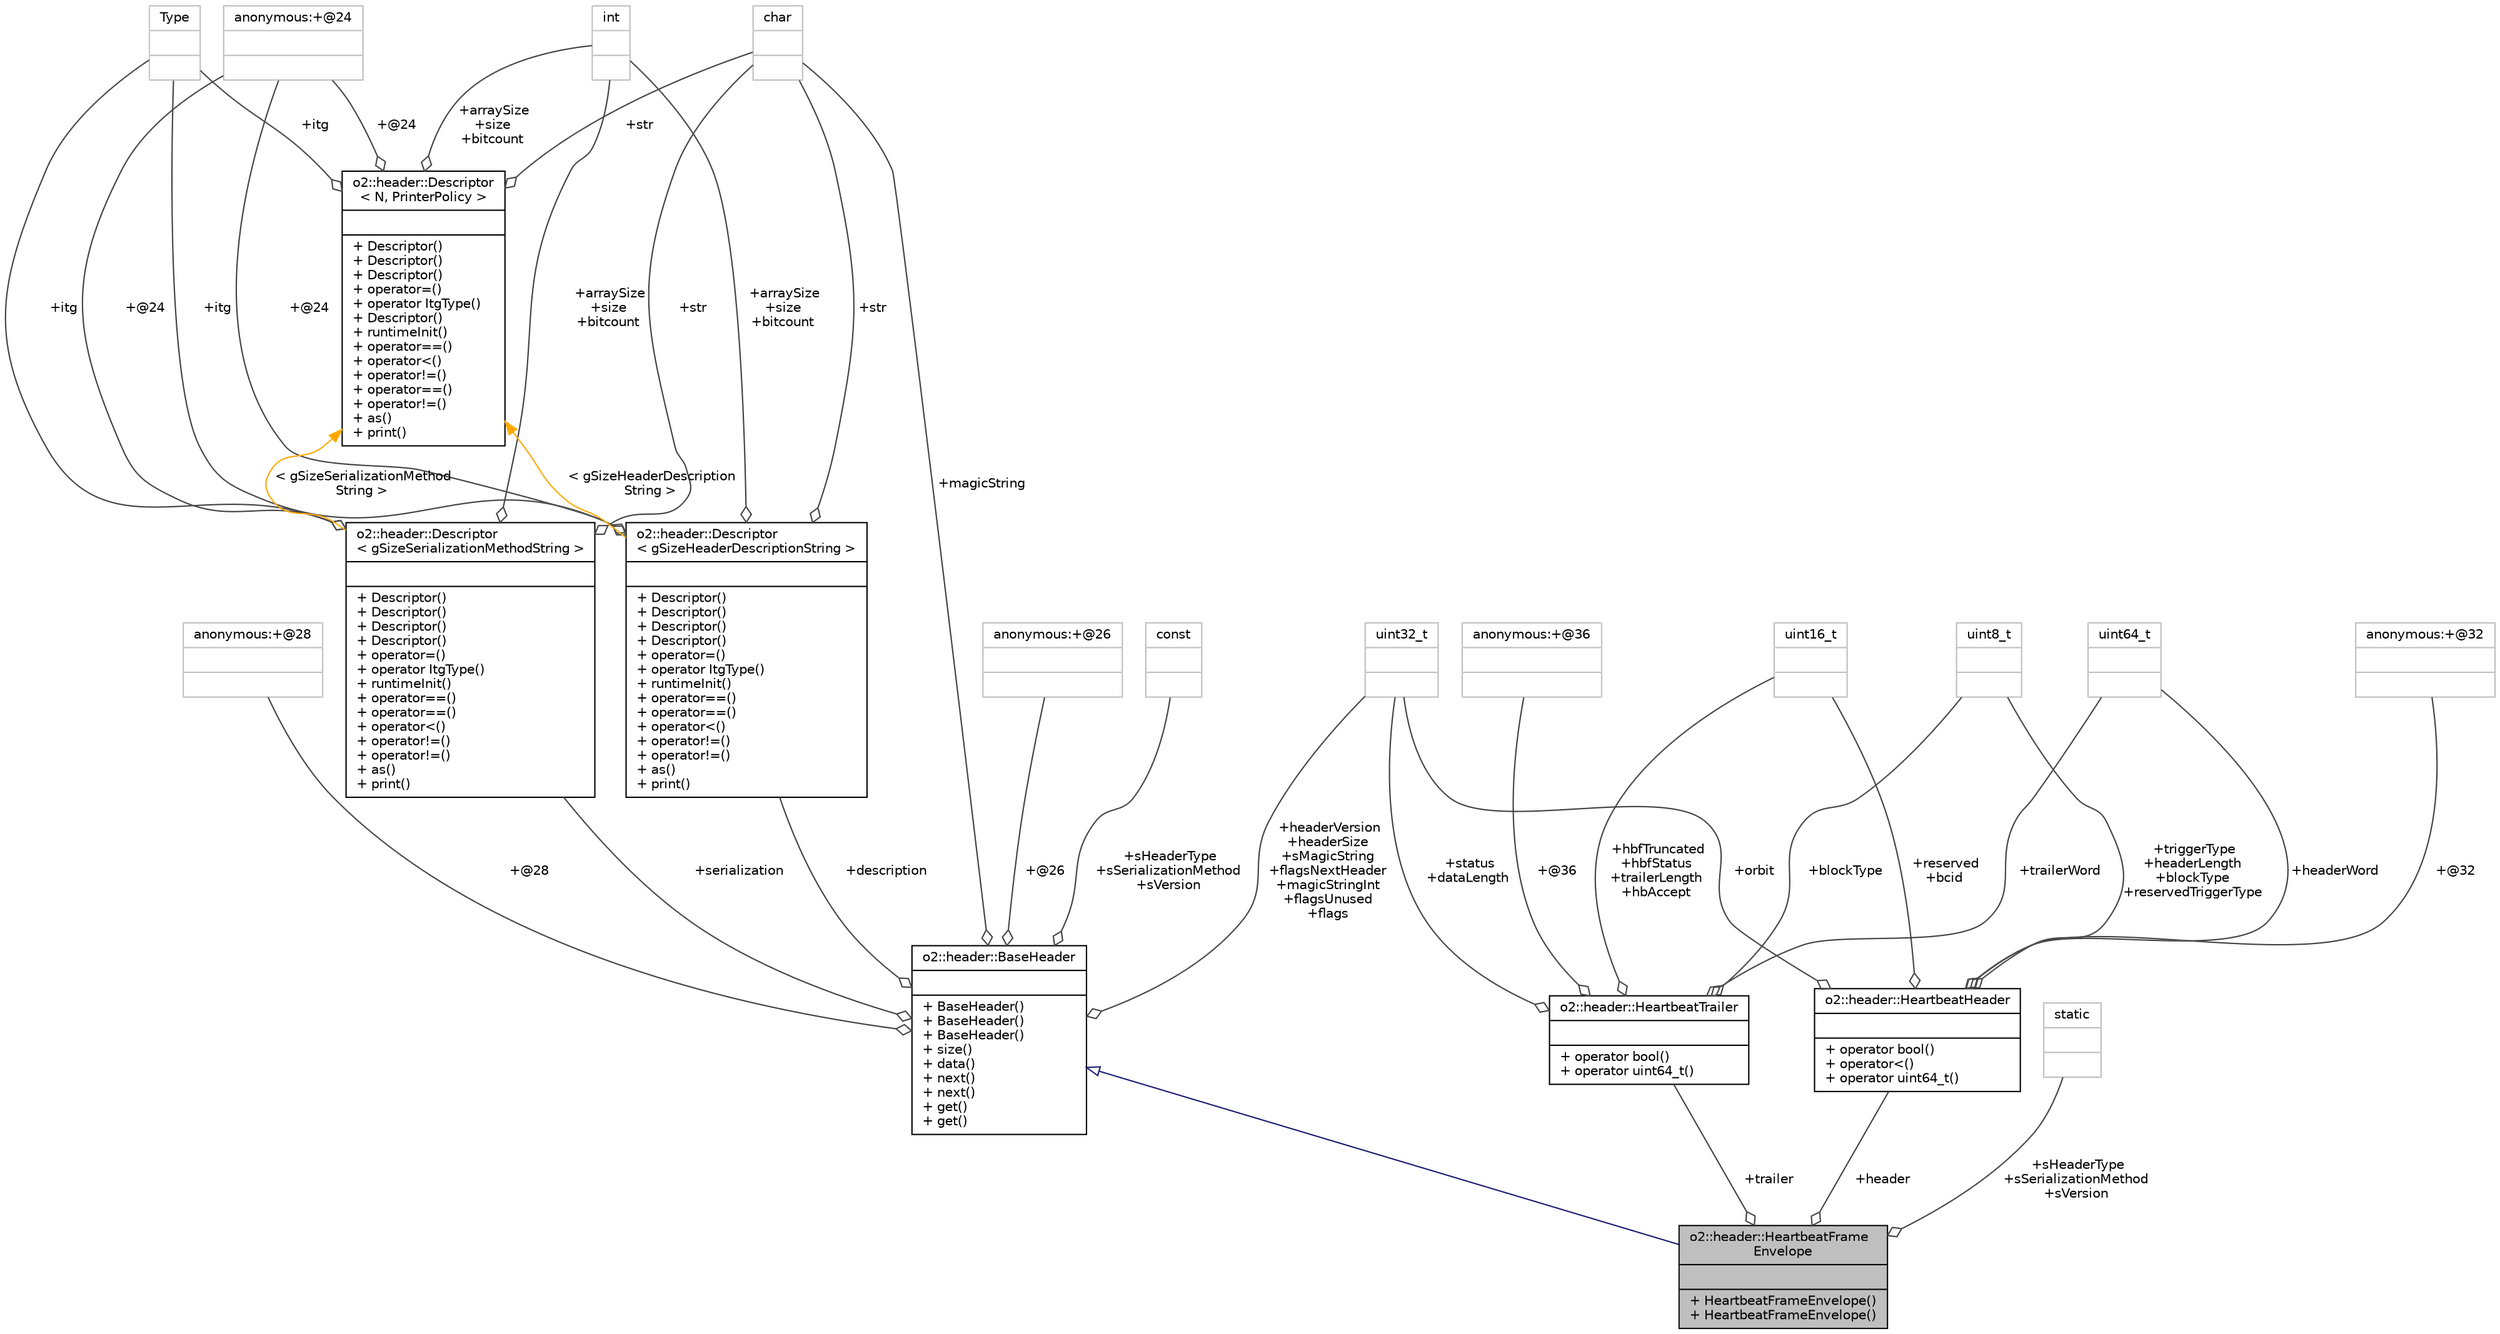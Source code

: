digraph "o2::header::HeartbeatFrameEnvelope"
{
 // INTERACTIVE_SVG=YES
  bgcolor="transparent";
  edge [fontname="Helvetica",fontsize="10",labelfontname="Helvetica",labelfontsize="10"];
  node [fontname="Helvetica",fontsize="10",shape=record];
  Node2 [label="{o2::header::HeartbeatFrame\lEnvelope\n||+ HeartbeatFrameEnvelope()\l+ HeartbeatFrameEnvelope()\l}",height=0.2,width=0.4,color="black", fillcolor="grey75", style="filled", fontcolor="black"];
  Node3 -> Node2 [dir="back",color="midnightblue",fontsize="10",style="solid",arrowtail="onormal",fontname="Helvetica"];
  Node3 [label="{o2::header::BaseHeader\n||+ BaseHeader()\l+ BaseHeader()\l+ BaseHeader()\l+ size()\l+ data()\l+ next()\l+ next()\l+ get()\l+ get()\l}",height=0.2,width=0.4,color="black",URL="$d8/dbd/structo2_1_1header_1_1BaseHeader.html",tooltip="the base header struct Every header type must begin (i.e. derive) with this. Don&#39;t use this struct di..."];
  Node4 -> Node3 [color="grey25",fontsize="10",style="solid",label=" +description" ,arrowhead="odiamond",fontname="Helvetica"];
  Node4 [label="{o2::header::Descriptor\l\< gSizeHeaderDescriptionString \>\n||+ Descriptor()\l+ Descriptor()\l+ Descriptor()\l+ Descriptor()\l+ operator=()\l+ operator ItgType()\l+ runtimeInit()\l+ operator==()\l+ operator==()\l+ operator\<()\l+ operator!=()\l+ operator!=()\l+ as()\l+ print()\l}",height=0.2,width=0.4,color="black",URL="$d9/db3/structo2_1_1header_1_1Descriptor.html"];
  Node5 -> Node4 [color="grey25",fontsize="10",style="solid",label=" +itg" ,arrowhead="odiamond",fontname="Helvetica"];
  Node5 [label="{Type\n||}",height=0.2,width=0.4,color="grey75"];
  Node6 -> Node4 [color="grey25",fontsize="10",style="solid",label=" +str" ,arrowhead="odiamond",fontname="Helvetica"];
  Node6 [label="{char\n||}",height=0.2,width=0.4,color="grey75"];
  Node7 -> Node4 [color="grey25",fontsize="10",style="solid",label=" +arraySize\n+size\n+bitcount" ,arrowhead="odiamond",fontname="Helvetica"];
  Node7 [label="{int\n||}",height=0.2,width=0.4,color="grey75"];
  Node8 -> Node4 [color="grey25",fontsize="10",style="solid",label=" +@24" ,arrowhead="odiamond",fontname="Helvetica"];
  Node8 [label="{anonymous:+@24\n||}",height=0.2,width=0.4,color="grey75"];
  Node9 -> Node4 [dir="back",color="orange",fontsize="10",style="solid",label=" \< gSizeHeaderDescription\lString \>" ,fontname="Helvetica"];
  Node9 [label="{o2::header::Descriptor\l\< N, PrinterPolicy \>\n||+ Descriptor()\l+ Descriptor()\l+ Descriptor()\l+ operator=()\l+ operator ItgType()\l+ Descriptor()\l+ runtimeInit()\l+ operator==()\l+ operator\<()\l+ operator!=()\l+ operator==()\l+ operator!=()\l+ as()\l+ print()\l}",height=0.2,width=0.4,color="black",URL="$d9/db3/structo2_1_1header_1_1Descriptor.html"];
  Node5 -> Node9 [color="grey25",fontsize="10",style="solid",label=" +itg" ,arrowhead="odiamond",fontname="Helvetica"];
  Node6 -> Node9 [color="grey25",fontsize="10",style="solid",label=" +str" ,arrowhead="odiamond",fontname="Helvetica"];
  Node7 -> Node9 [color="grey25",fontsize="10",style="solid",label=" +arraySize\n+size\n+bitcount" ,arrowhead="odiamond",fontname="Helvetica"];
  Node8 -> Node9 [color="grey25",fontsize="10",style="solid",label=" +@24" ,arrowhead="odiamond",fontname="Helvetica"];
  Node10 -> Node3 [color="grey25",fontsize="10",style="solid",label=" +@26" ,arrowhead="odiamond",fontname="Helvetica"];
  Node10 [label="{anonymous:+@26\n||}",height=0.2,width=0.4,color="grey75"];
  Node6 -> Node3 [color="grey25",fontsize="10",style="solid",label=" +magicString" ,arrowhead="odiamond",fontname="Helvetica"];
  Node11 -> Node3 [color="grey25",fontsize="10",style="solid",label=" +@28" ,arrowhead="odiamond",fontname="Helvetica"];
  Node11 [label="{anonymous:+@28\n||}",height=0.2,width=0.4,color="grey75"];
  Node12 -> Node3 [color="grey25",fontsize="10",style="solid",label=" +serialization" ,arrowhead="odiamond",fontname="Helvetica"];
  Node12 [label="{o2::header::Descriptor\l\< gSizeSerializationMethodString \>\n||+ Descriptor()\l+ Descriptor()\l+ Descriptor()\l+ Descriptor()\l+ operator=()\l+ operator ItgType()\l+ runtimeInit()\l+ operator==()\l+ operator==()\l+ operator\<()\l+ operator!=()\l+ operator!=()\l+ as()\l+ print()\l}",height=0.2,width=0.4,color="black",URL="$d9/db3/structo2_1_1header_1_1Descriptor.html"];
  Node5 -> Node12 [color="grey25",fontsize="10",style="solid",label=" +itg" ,arrowhead="odiamond",fontname="Helvetica"];
  Node6 -> Node12 [color="grey25",fontsize="10",style="solid",label=" +str" ,arrowhead="odiamond",fontname="Helvetica"];
  Node7 -> Node12 [color="grey25",fontsize="10",style="solid",label=" +arraySize\n+size\n+bitcount" ,arrowhead="odiamond",fontname="Helvetica"];
  Node8 -> Node12 [color="grey25",fontsize="10",style="solid",label=" +@24" ,arrowhead="odiamond",fontname="Helvetica"];
  Node9 -> Node12 [dir="back",color="orange",fontsize="10",style="solid",label=" \< gSizeSerializationMethod\lString \>" ,fontname="Helvetica"];
  Node13 -> Node3 [color="grey25",fontsize="10",style="solid",label=" +headerVersion\n+headerSize\n+sMagicString\n+flagsNextHeader\n+magicStringInt\n+flagsUnused\n+flags" ,arrowhead="odiamond",fontname="Helvetica"];
  Node13 [label="{uint32_t\n||}",height=0.2,width=0.4,color="grey75"];
  Node14 -> Node3 [color="grey25",fontsize="10",style="solid",label=" +sHeaderType\n+sSerializationMethod\n+sVersion" ,arrowhead="odiamond",fontname="Helvetica"];
  Node14 [label="{const\n||}",height=0.2,width=0.4,color="grey75"];
  Node15 -> Node2 [color="grey25",fontsize="10",style="solid",label=" +header" ,arrowhead="odiamond",fontname="Helvetica"];
  Node15 [label="{o2::header::HeartbeatHeader\n||+ operator bool()\l+ operator\<()\l+ operator uint64_t()\l}",height=0.2,width=0.4,color="black",URL="$dd/da3/structo2_1_1header_1_1HeartbeatHeader.html"];
  Node16 -> Node15 [color="grey25",fontsize="10",style="solid",label=" +headerWord" ,arrowhead="odiamond",fontname="Helvetica"];
  Node16 [label="{uint64_t\n||}",height=0.2,width=0.4,color="grey75"];
  Node17 -> Node15 [color="grey25",fontsize="10",style="solid",label=" +reserved\n+bcid" ,arrowhead="odiamond",fontname="Helvetica"];
  Node17 [label="{uint16_t\n||}",height=0.2,width=0.4,color="grey75"];
  Node18 -> Node15 [color="grey25",fontsize="10",style="solid",label=" +triggerType\n+headerLength\n+blockType\n+reservedTriggerType" ,arrowhead="odiamond",fontname="Helvetica"];
  Node18 [label="{uint8_t\n||}",height=0.2,width=0.4,color="grey75"];
  Node19 -> Node15 [color="grey25",fontsize="10",style="solid",label=" +@32" ,arrowhead="odiamond",fontname="Helvetica"];
  Node19 [label="{anonymous:+@32\n||}",height=0.2,width=0.4,color="grey75"];
  Node13 -> Node15 [color="grey25",fontsize="10",style="solid",label=" +orbit" ,arrowhead="odiamond",fontname="Helvetica"];
  Node20 -> Node2 [color="grey25",fontsize="10",style="solid",label=" +trailer" ,arrowhead="odiamond",fontname="Helvetica"];
  Node20 [label="{o2::header::HeartbeatTrailer\n||+ operator bool()\l+ operator uint64_t()\l}",height=0.2,width=0.4,color="black",URL="$d1/dfe/structo2_1_1header_1_1HeartbeatTrailer.html"];
  Node16 -> Node20 [color="grey25",fontsize="10",style="solid",label=" +trailerWord" ,arrowhead="odiamond",fontname="Helvetica"];
  Node17 -> Node20 [color="grey25",fontsize="10",style="solid",label=" +hbfTruncated\n+hbfStatus\n+trailerLength\n+hbAccept" ,arrowhead="odiamond",fontname="Helvetica"];
  Node18 -> Node20 [color="grey25",fontsize="10",style="solid",label=" +blockType" ,arrowhead="odiamond",fontname="Helvetica"];
  Node13 -> Node20 [color="grey25",fontsize="10",style="solid",label=" +status\n+dataLength" ,arrowhead="odiamond",fontname="Helvetica"];
  Node21 -> Node20 [color="grey25",fontsize="10",style="solid",label=" +@36" ,arrowhead="odiamond",fontname="Helvetica"];
  Node21 [label="{anonymous:+@36\n||}",height=0.2,width=0.4,color="grey75"];
  Node22 -> Node2 [color="grey25",fontsize="10",style="solid",label=" +sHeaderType\n+sSerializationMethod\n+sVersion" ,arrowhead="odiamond",fontname="Helvetica"];
  Node22 [label="{static\n||}",height=0.2,width=0.4,color="grey75"];
}
